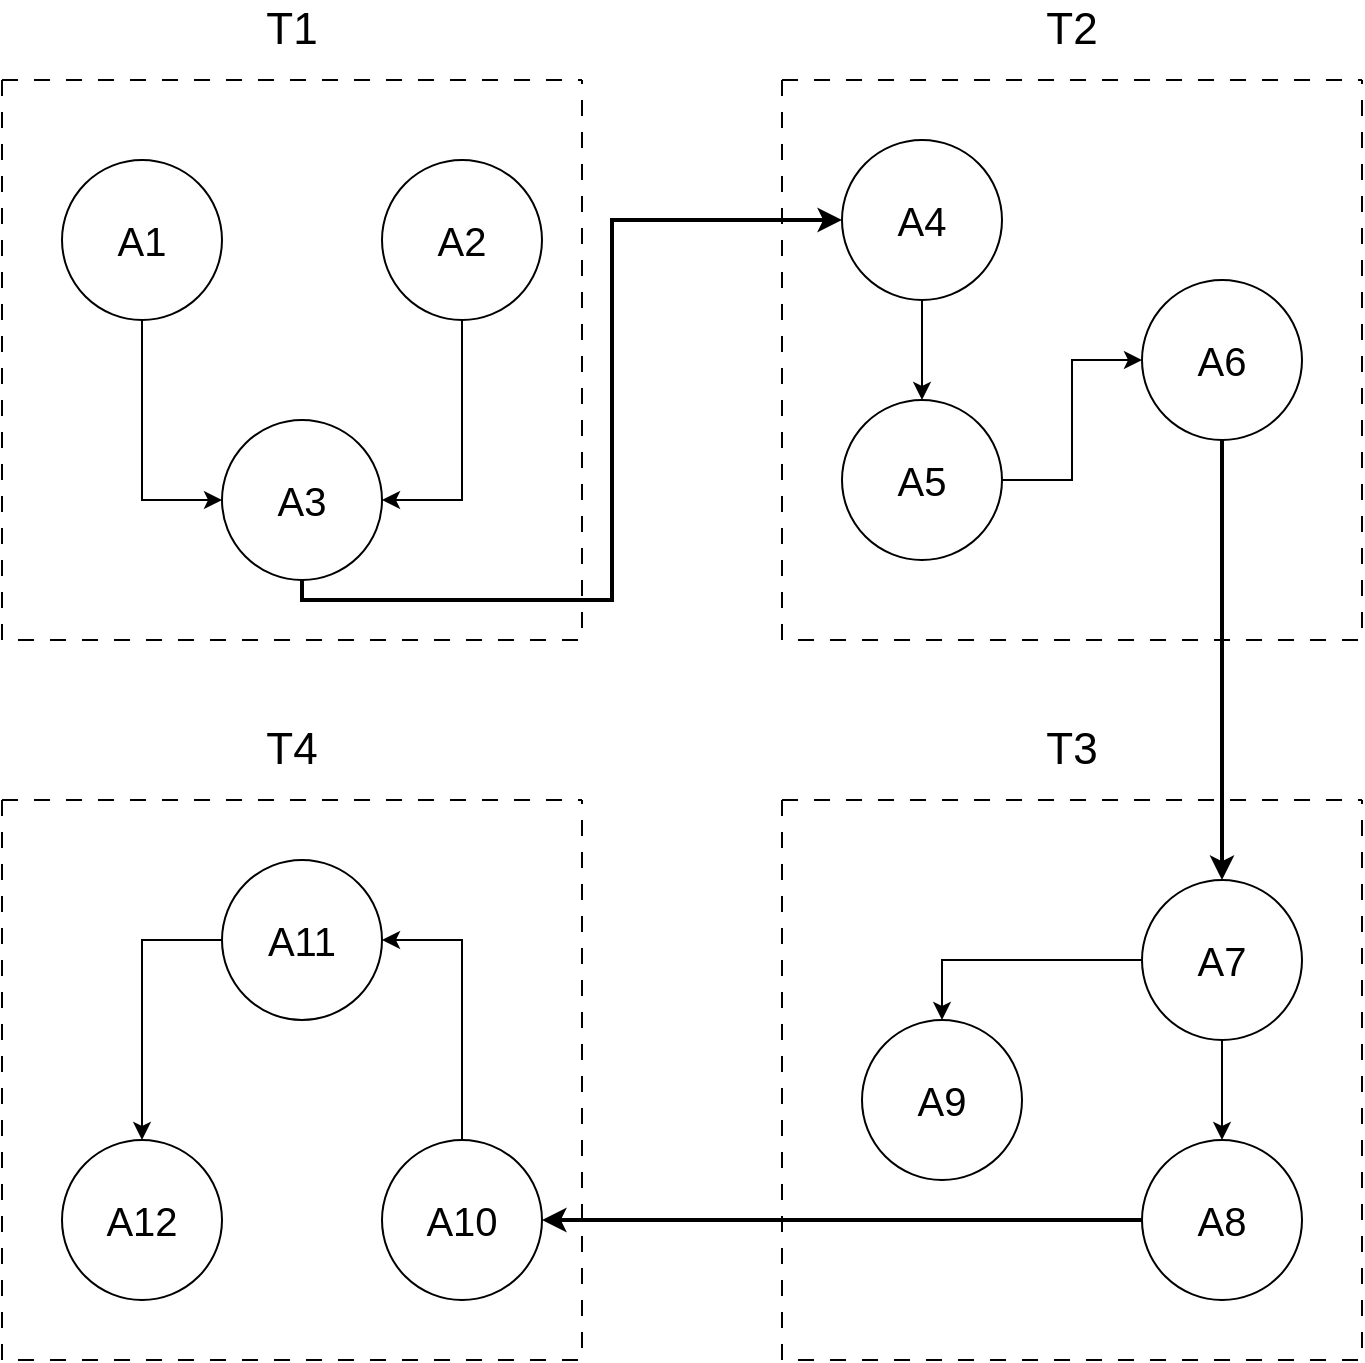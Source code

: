 <mxfile version="26.2.15">
  <diagram name="Page-1" id="oSlewENaS0oFDHan6Odl">
    <mxGraphModel dx="1255" dy="933" grid="1" gridSize="10" guides="1" tooltips="1" connect="1" arrows="1" fold="1" page="1" pageScale="1" pageWidth="850" pageHeight="1100" math="0" shadow="0">
      <root>
        <mxCell id="0" />
        <mxCell id="1" parent="0" />
        <mxCell id="9P_XrsOtforrPiIeoxai-1" value="" style="swimlane;startSize=0;dashed=1;dashPattern=8 8;" parent="1" vertex="1">
          <mxGeometry x="120" y="260" width="290" height="280" as="geometry" />
        </mxCell>
        <mxCell id="9P_XrsOtforrPiIeoxai-18" style="edgeStyle=orthogonalEdgeStyle;rounded=0;orthogonalLoop=1;jettySize=auto;html=1;entryX=0;entryY=0.5;entryDx=0;entryDy=0;" parent="9P_XrsOtforrPiIeoxai-1" source="9P_XrsOtforrPiIeoxai-6" target="9P_XrsOtforrPiIeoxai-8" edge="1">
          <mxGeometry relative="1" as="geometry" />
        </mxCell>
        <mxCell id="9P_XrsOtforrPiIeoxai-6" value="&lt;font style=&quot;font-size: 20px;&quot;&gt;A1&lt;/font&gt;" style="ellipse;whiteSpace=wrap;html=1;aspect=fixed;" parent="9P_XrsOtforrPiIeoxai-1" vertex="1">
          <mxGeometry x="30" y="40" width="80" height="80" as="geometry" />
        </mxCell>
        <mxCell id="9P_XrsOtforrPiIeoxai-19" style="edgeStyle=orthogonalEdgeStyle;rounded=0;orthogonalLoop=1;jettySize=auto;html=1;entryX=1;entryY=0.5;entryDx=0;entryDy=0;" parent="9P_XrsOtforrPiIeoxai-1" source="9P_XrsOtforrPiIeoxai-7" target="9P_XrsOtforrPiIeoxai-8" edge="1">
          <mxGeometry relative="1" as="geometry" />
        </mxCell>
        <mxCell id="9P_XrsOtforrPiIeoxai-7" value="&lt;font style=&quot;font-size: 20px;&quot;&gt;A2&lt;/font&gt;" style="ellipse;whiteSpace=wrap;html=1;aspect=fixed;" parent="9P_XrsOtforrPiIeoxai-1" vertex="1">
          <mxGeometry x="190" y="40" width="80" height="80" as="geometry" />
        </mxCell>
        <mxCell id="9P_XrsOtforrPiIeoxai-8" value="&lt;font style=&quot;font-size: 20px;&quot;&gt;A3&lt;/font&gt;" style="ellipse;whiteSpace=wrap;html=1;aspect=fixed;" parent="9P_XrsOtforrPiIeoxai-1" vertex="1">
          <mxGeometry x="110" y="170" width="80" height="80" as="geometry" />
        </mxCell>
        <mxCell id="9P_XrsOtforrPiIeoxai-3" value="" style="swimlane;startSize=0;dashed=1;dashPattern=8 8;" parent="1" vertex="1">
          <mxGeometry x="510" y="260" width="290" height="280" as="geometry" />
        </mxCell>
        <mxCell id="9P_XrsOtforrPiIeoxai-22" style="edgeStyle=orthogonalEdgeStyle;rounded=0;orthogonalLoop=1;jettySize=auto;html=1;entryX=0.5;entryY=0;entryDx=0;entryDy=0;" parent="9P_XrsOtforrPiIeoxai-3" source="9P_XrsOtforrPiIeoxai-9" target="9P_XrsOtforrPiIeoxai-20" edge="1">
          <mxGeometry relative="1" as="geometry" />
        </mxCell>
        <mxCell id="9P_XrsOtforrPiIeoxai-9" value="&lt;font style=&quot;font-size: 20px;&quot;&gt;A4&lt;/font&gt;" style="ellipse;whiteSpace=wrap;html=1;aspect=fixed;" parent="9P_XrsOtforrPiIeoxai-3" vertex="1">
          <mxGeometry x="30" y="30" width="80" height="80" as="geometry" />
        </mxCell>
        <mxCell id="9P_XrsOtforrPiIeoxai-23" style="edgeStyle=orthogonalEdgeStyle;rounded=0;orthogonalLoop=1;jettySize=auto;html=1;entryX=0;entryY=0.5;entryDx=0;entryDy=0;" parent="9P_XrsOtforrPiIeoxai-3" source="9P_XrsOtforrPiIeoxai-20" target="9P_XrsOtforrPiIeoxai-21" edge="1">
          <mxGeometry relative="1" as="geometry" />
        </mxCell>
        <mxCell id="9P_XrsOtforrPiIeoxai-20" value="&lt;font style=&quot;font-size: 20px;&quot;&gt;A5&lt;/font&gt;" style="ellipse;whiteSpace=wrap;html=1;aspect=fixed;" parent="9P_XrsOtforrPiIeoxai-3" vertex="1">
          <mxGeometry x="30" y="160" width="80" height="80" as="geometry" />
        </mxCell>
        <mxCell id="9P_XrsOtforrPiIeoxai-21" value="&lt;font style=&quot;font-size: 20px;&quot;&gt;A6&lt;/font&gt;" style="ellipse;whiteSpace=wrap;html=1;aspect=fixed;" parent="9P_XrsOtforrPiIeoxai-3" vertex="1">
          <mxGeometry x="180" y="100" width="80" height="80" as="geometry" />
        </mxCell>
        <mxCell id="9P_XrsOtforrPiIeoxai-4" value="" style="swimlane;startSize=0;dashed=1;dashPattern=8 8;" parent="1" vertex="1">
          <mxGeometry x="510" y="620" width="290" height="280" as="geometry" />
        </mxCell>
        <mxCell id="9P_XrsOtforrPiIeoxai-24" value="&lt;font style=&quot;font-size: 20px;&quot;&gt;A9&lt;/font&gt;" style="ellipse;whiteSpace=wrap;html=1;aspect=fixed;" parent="9P_XrsOtforrPiIeoxai-4" vertex="1">
          <mxGeometry x="40" y="110" width="80" height="80" as="geometry" />
        </mxCell>
        <mxCell id="9P_XrsOtforrPiIeoxai-27" style="edgeStyle=orthogonalEdgeStyle;rounded=0;orthogonalLoop=1;jettySize=auto;html=1;entryX=0.5;entryY=0;entryDx=0;entryDy=0;" parent="9P_XrsOtforrPiIeoxai-4" source="9P_XrsOtforrPiIeoxai-25" target="9P_XrsOtforrPiIeoxai-24" edge="1">
          <mxGeometry relative="1" as="geometry" />
        </mxCell>
        <mxCell id="9P_XrsOtforrPiIeoxai-28" style="edgeStyle=orthogonalEdgeStyle;rounded=0;orthogonalLoop=1;jettySize=auto;html=1;entryX=0.5;entryY=0;entryDx=0;entryDy=0;" parent="9P_XrsOtforrPiIeoxai-4" source="9P_XrsOtforrPiIeoxai-25" target="9P_XrsOtforrPiIeoxai-26" edge="1">
          <mxGeometry relative="1" as="geometry" />
        </mxCell>
        <mxCell id="9P_XrsOtforrPiIeoxai-25" value="&lt;font style=&quot;font-size: 20px;&quot;&gt;A7&lt;/font&gt;" style="ellipse;whiteSpace=wrap;html=1;aspect=fixed;" parent="9P_XrsOtforrPiIeoxai-4" vertex="1">
          <mxGeometry x="180" y="40" width="80" height="80" as="geometry" />
        </mxCell>
        <mxCell id="9P_XrsOtforrPiIeoxai-26" value="&lt;font style=&quot;font-size: 20px;&quot;&gt;A8&lt;/font&gt;" style="ellipse;whiteSpace=wrap;html=1;aspect=fixed;" parent="9P_XrsOtforrPiIeoxai-4" vertex="1">
          <mxGeometry x="180" y="170" width="80" height="80" as="geometry" />
        </mxCell>
        <mxCell id="9P_XrsOtforrPiIeoxai-5" value="" style="swimlane;startSize=0;dashed=1;dashPattern=8 8;" parent="1" vertex="1">
          <mxGeometry x="120" y="620" width="290" height="280" as="geometry" />
        </mxCell>
        <mxCell id="9P_XrsOtforrPiIeoxai-37" style="edgeStyle=orthogonalEdgeStyle;rounded=0;orthogonalLoop=1;jettySize=auto;html=1;entryX=0.5;entryY=0;entryDx=0;entryDy=0;" parent="9P_XrsOtforrPiIeoxai-5" source="9P_XrsOtforrPiIeoxai-31" target="9P_XrsOtforrPiIeoxai-32" edge="1">
          <mxGeometry relative="1" as="geometry">
            <Array as="points">
              <mxPoint x="70" y="70" />
            </Array>
          </mxGeometry>
        </mxCell>
        <mxCell id="9P_XrsOtforrPiIeoxai-31" value="&lt;font style=&quot;font-size: 20px;&quot;&gt;A11&lt;/font&gt;" style="ellipse;whiteSpace=wrap;html=1;aspect=fixed;" parent="9P_XrsOtforrPiIeoxai-5" vertex="1">
          <mxGeometry x="110" y="30" width="80" height="80" as="geometry" />
        </mxCell>
        <mxCell id="9P_XrsOtforrPiIeoxai-32" value="&lt;font style=&quot;font-size: 20px;&quot;&gt;A12&lt;/font&gt;" style="ellipse;whiteSpace=wrap;html=1;aspect=fixed;" parent="9P_XrsOtforrPiIeoxai-5" vertex="1">
          <mxGeometry x="30" y="170" width="80" height="80" as="geometry" />
        </mxCell>
        <mxCell id="9P_XrsOtforrPiIeoxai-36" style="edgeStyle=orthogonalEdgeStyle;rounded=0;orthogonalLoop=1;jettySize=auto;html=1;entryX=1;entryY=0.5;entryDx=0;entryDy=0;" parent="9P_XrsOtforrPiIeoxai-5" source="9P_XrsOtforrPiIeoxai-33" target="9P_XrsOtforrPiIeoxai-31" edge="1">
          <mxGeometry relative="1" as="geometry" />
        </mxCell>
        <mxCell id="9P_XrsOtforrPiIeoxai-33" value="&lt;font style=&quot;font-size: 20px;&quot;&gt;A10&lt;/font&gt;" style="ellipse;whiteSpace=wrap;html=1;aspect=fixed;" parent="9P_XrsOtforrPiIeoxai-5" vertex="1">
          <mxGeometry x="190" y="170" width="80" height="80" as="geometry" />
        </mxCell>
        <mxCell id="9P_XrsOtforrPiIeoxai-30" style="edgeStyle=orthogonalEdgeStyle;rounded=0;orthogonalLoop=1;jettySize=auto;html=1;entryX=0.5;entryY=0;entryDx=0;entryDy=0;strokeWidth=2;" parent="1" source="9P_XrsOtforrPiIeoxai-21" target="9P_XrsOtforrPiIeoxai-25" edge="1">
          <mxGeometry relative="1" as="geometry" />
        </mxCell>
        <mxCell id="9P_XrsOtforrPiIeoxai-34" style="edgeStyle=orthogonalEdgeStyle;rounded=0;orthogonalLoop=1;jettySize=auto;html=1;entryX=1;entryY=0.5;entryDx=0;entryDy=0;strokeWidth=2;" parent="1" source="9P_XrsOtforrPiIeoxai-26" target="9P_XrsOtforrPiIeoxai-33" edge="1">
          <mxGeometry relative="1" as="geometry" />
        </mxCell>
        <mxCell id="9P_XrsOtforrPiIeoxai-38" style="edgeStyle=orthogonalEdgeStyle;rounded=0;orthogonalLoop=1;jettySize=auto;html=1;entryX=0;entryY=0.5;entryDx=0;entryDy=0;strokeWidth=2;" parent="1" source="9P_XrsOtforrPiIeoxai-8" target="9P_XrsOtforrPiIeoxai-9" edge="1">
          <mxGeometry relative="1" as="geometry">
            <Array as="points">
              <mxPoint x="270" y="520" />
              <mxPoint x="425" y="520" />
              <mxPoint x="425" y="330" />
            </Array>
          </mxGeometry>
        </mxCell>
        <mxCell id="5nxcJv1Y6dDGP2s7I4XA-1" value="&lt;font style=&quot;font-size: 22px;&quot;&gt;T1&lt;/font&gt;" style="text;html=1;align=center;verticalAlign=middle;whiteSpace=wrap;rounded=0;" vertex="1" parent="1">
          <mxGeometry x="235" y="220" width="60" height="30" as="geometry" />
        </mxCell>
        <mxCell id="5nxcJv1Y6dDGP2s7I4XA-3" value="&lt;font style=&quot;font-size: 22px;&quot;&gt;T2&lt;/font&gt;" style="text;html=1;align=center;verticalAlign=middle;whiteSpace=wrap;rounded=0;" vertex="1" parent="1">
          <mxGeometry x="625" y="220" width="60" height="30" as="geometry" />
        </mxCell>
        <mxCell id="5nxcJv1Y6dDGP2s7I4XA-4" value="&lt;font style=&quot;font-size: 22px;&quot;&gt;T3&lt;/font&gt;" style="text;html=1;align=center;verticalAlign=middle;whiteSpace=wrap;rounded=0;" vertex="1" parent="1">
          <mxGeometry x="625" y="580" width="60" height="30" as="geometry" />
        </mxCell>
        <mxCell id="5nxcJv1Y6dDGP2s7I4XA-5" value="&lt;font style=&quot;font-size: 22px;&quot;&gt;T4&lt;/font&gt;" style="text;html=1;align=center;verticalAlign=middle;whiteSpace=wrap;rounded=0;" vertex="1" parent="1">
          <mxGeometry x="235" y="580" width="60" height="30" as="geometry" />
        </mxCell>
      </root>
    </mxGraphModel>
  </diagram>
</mxfile>
